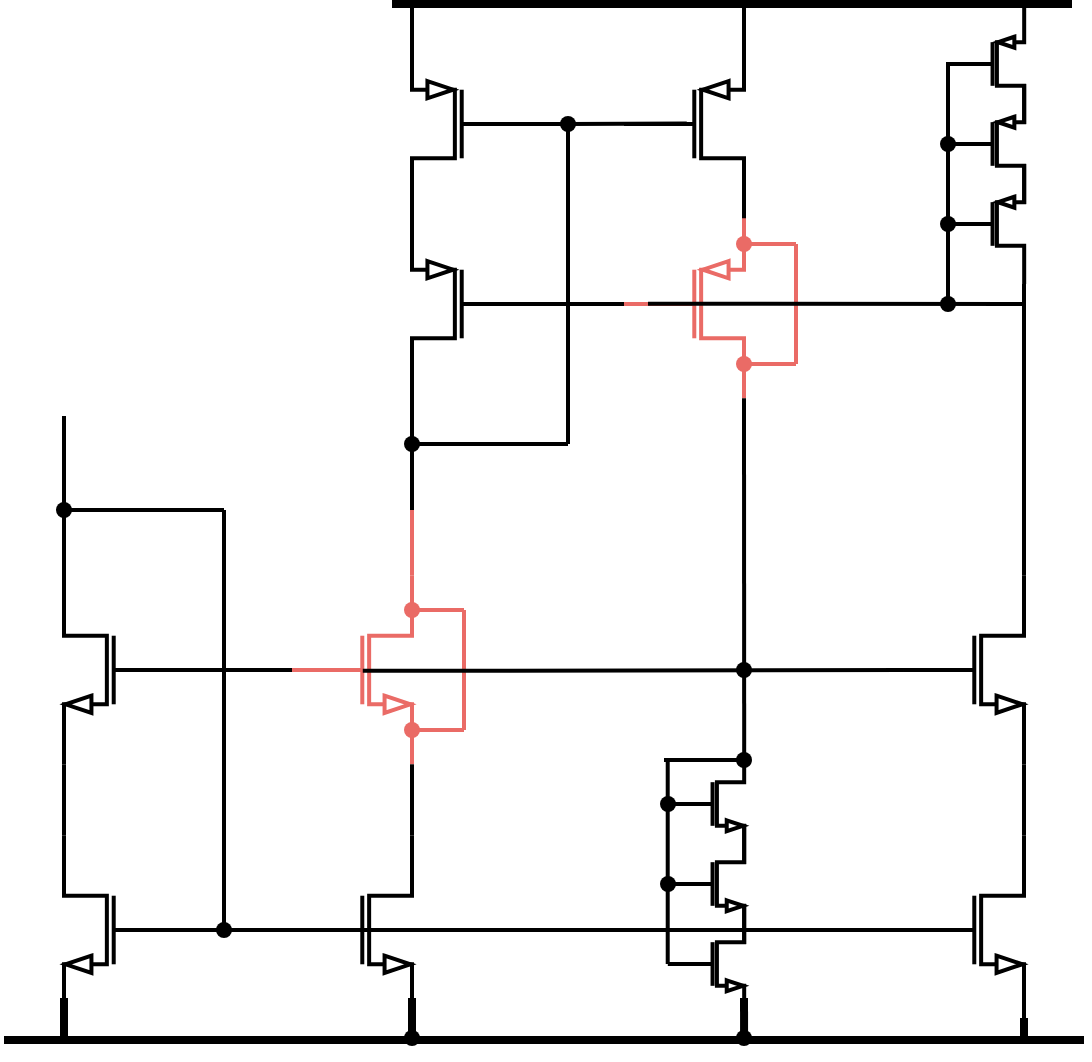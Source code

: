 <mxfile version="24.7.5">
  <diagram name="Page-1" id="tmaxlOd2o0jZHt15St0m">
    <mxGraphModel dx="995" dy="774" grid="1" gridSize="10" guides="1" tooltips="1" connect="1" arrows="1" fold="1" page="1" pageScale="1" pageWidth="850" pageHeight="1100" math="0" shadow="0">
      <root>
        <mxCell id="0" />
        <mxCell id="1" parent="0" />
        <mxCell id="O3AghsNvSJwPv29jhGSK-1" value="" style="verticalLabelPosition=bottom;shadow=0;dashed=0;align=center;html=1;verticalAlign=top;shape=mxgraph.electrical.transistors.nmos;pointerEvents=1;flipH=1;strokeWidth=2;" vertex="1" parent="1">
          <mxGeometry x="200" y="343" width="60" height="100" as="geometry" />
        </mxCell>
        <mxCell id="O3AghsNvSJwPv29jhGSK-2" value="" style="verticalLabelPosition=bottom;shadow=0;dashed=0;align=center;html=1;verticalAlign=top;shape=mxgraph.electrical.transistors.nmos;pointerEvents=1;flipH=1;strokeWidth=2;" vertex="1" parent="1">
          <mxGeometry x="200" y="473" width="60" height="100" as="geometry" />
        </mxCell>
        <mxCell id="O3AghsNvSJwPv29jhGSK-3" style="edgeStyle=orthogonalEdgeStyle;rounded=0;orthogonalLoop=1;jettySize=auto;html=1;exitX=1;exitY=1;exitDx=0;exitDy=0;exitPerimeter=0;entryX=1;entryY=0;entryDx=0;entryDy=0;entryPerimeter=0;endArrow=none;endFill=0;strokeWidth=2;" edge="1" parent="1" source="O3AghsNvSJwPv29jhGSK-1" target="O3AghsNvSJwPv29jhGSK-2">
          <mxGeometry relative="1" as="geometry" />
        </mxCell>
        <mxCell id="O3AghsNvSJwPv29jhGSK-4" value="" style="verticalLabelPosition=bottom;shadow=0;dashed=0;align=center;html=1;verticalAlign=top;shape=mxgraph.electrical.transistors.nmos;pointerEvents=1;flipH=0;strokeWidth=2;strokeColor=#EA6B66;" vertex="1" parent="1">
          <mxGeometry x="314" y="343" width="60" height="100" as="geometry" />
        </mxCell>
        <mxCell id="O3AghsNvSJwPv29jhGSK-5" value="" style="verticalLabelPosition=bottom;shadow=0;dashed=0;align=center;html=1;verticalAlign=top;shape=mxgraph.electrical.transistors.nmos;pointerEvents=1;flipH=0;strokeWidth=2;" vertex="1" parent="1">
          <mxGeometry x="314" y="473" width="60" height="100" as="geometry" />
        </mxCell>
        <mxCell id="O3AghsNvSJwPv29jhGSK-6" style="edgeStyle=orthogonalEdgeStyle;rounded=0;orthogonalLoop=1;jettySize=auto;html=1;exitX=1;exitY=1;exitDx=0;exitDy=0;exitPerimeter=0;entryX=1;entryY=0;entryDx=0;entryDy=0;entryPerimeter=0;endArrow=none;endFill=0;strokeWidth=2;" edge="1" parent="1" source="O3AghsNvSJwPv29jhGSK-4" target="O3AghsNvSJwPv29jhGSK-5">
          <mxGeometry relative="1" as="geometry" />
        </mxCell>
        <mxCell id="O3AghsNvSJwPv29jhGSK-7" value="" style="endArrow=none;html=1;rounded=0;entryX=0;entryY=0.5;entryDx=0;entryDy=0;entryPerimeter=0;strokeWidth=2;" edge="1" parent="1" target="O3AghsNvSJwPv29jhGSK-4">
          <mxGeometry width="50" height="50" relative="1" as="geometry">
            <mxPoint x="260" y="393" as="sourcePoint" />
            <mxPoint x="310" y="343" as="targetPoint" />
          </mxGeometry>
        </mxCell>
        <mxCell id="O3AghsNvSJwPv29jhGSK-8" value="" style="endArrow=none;html=1;rounded=0;entryX=0;entryY=0.5;entryDx=0;entryDy=0;entryPerimeter=0;strokeWidth=2;" edge="1" parent="1" source="O3AghsNvSJwPv29jhGSK-12" target="O3AghsNvSJwPv29jhGSK-62">
          <mxGeometry width="50" height="50" relative="1" as="geometry">
            <mxPoint x="260" y="523" as="sourcePoint" />
            <mxPoint x="590" y="523" as="targetPoint" />
          </mxGeometry>
        </mxCell>
        <mxCell id="O3AghsNvSJwPv29jhGSK-9" value="" style="endArrow=none;html=1;rounded=0;strokeWidth=2;" edge="1" parent="1">
          <mxGeometry width="50" height="50" relative="1" as="geometry">
            <mxPoint x="280" y="523" as="sourcePoint" />
            <mxPoint x="280" y="313" as="targetPoint" />
          </mxGeometry>
        </mxCell>
        <mxCell id="O3AghsNvSJwPv29jhGSK-13" value="" style="endArrow=none;html=1;rounded=0;entryDx=0;entryDy=0;entryPerimeter=0;strokeWidth=2;" edge="1" parent="1" target="O3AghsNvSJwPv29jhGSK-12">
          <mxGeometry width="50" height="50" relative="1" as="geometry">
            <mxPoint x="260" y="523" as="sourcePoint" />
            <mxPoint x="340" y="523" as="targetPoint" />
          </mxGeometry>
        </mxCell>
        <mxCell id="O3AghsNvSJwPv29jhGSK-12" value="" style="shape=waypoint;sketch=0;fillStyle=solid;size=6;pointerEvents=1;points=[];fillColor=none;resizable=0;rotatable=0;perimeter=centerPerimeter;snapToPoint=1;strokeWidth=2;" vertex="1" parent="1">
          <mxGeometry x="270" y="513" width="20" height="20" as="geometry" />
        </mxCell>
        <mxCell id="O3AghsNvSJwPv29jhGSK-14" value="" style="endArrow=none;html=1;rounded=0;strokeWidth=2;" edge="1" parent="1">
          <mxGeometry width="50" height="50" relative="1" as="geometry">
            <mxPoint x="200" y="313" as="sourcePoint" />
            <mxPoint x="280" y="313" as="targetPoint" />
          </mxGeometry>
        </mxCell>
        <mxCell id="O3AghsNvSJwPv29jhGSK-15" value="" style="endArrow=none;html=1;rounded=0;strokeWidth=2;" edge="1" parent="1" source="O3AghsNvSJwPv29jhGSK-16">
          <mxGeometry width="50" height="50" relative="1" as="geometry">
            <mxPoint x="200" y="346" as="sourcePoint" />
            <mxPoint x="200" y="266" as="targetPoint" />
          </mxGeometry>
        </mxCell>
        <mxCell id="O3AghsNvSJwPv29jhGSK-17" value="" style="endArrow=none;html=1;rounded=0;strokeWidth=2;" edge="1" parent="1" target="O3AghsNvSJwPv29jhGSK-16">
          <mxGeometry width="50" height="50" relative="1" as="geometry">
            <mxPoint x="200" y="346" as="sourcePoint" />
            <mxPoint x="200" y="266" as="targetPoint" />
          </mxGeometry>
        </mxCell>
        <mxCell id="O3AghsNvSJwPv29jhGSK-16" value="" style="shape=waypoint;sketch=0;fillStyle=solid;size=6;pointerEvents=1;points=[];fillColor=none;resizable=0;rotatable=0;perimeter=centerPerimeter;snapToPoint=1;strokeWidth=2;" vertex="1" parent="1">
          <mxGeometry x="190" y="303" width="20" height="20" as="geometry" />
        </mxCell>
        <mxCell id="O3AghsNvSJwPv29jhGSK-18" value="" style="endArrow=none;html=1;rounded=0;strokeWidth=2;strokeColor=#EA6B66;" edge="1" parent="1">
          <mxGeometry width="50" height="50" relative="1" as="geometry">
            <mxPoint x="374" y="363" as="sourcePoint" />
            <mxPoint x="400" y="363" as="targetPoint" />
          </mxGeometry>
        </mxCell>
        <mxCell id="O3AghsNvSJwPv29jhGSK-19" value="" style="endArrow=none;html=1;rounded=0;strokeWidth=2;strokeColor=#EA6B66;" edge="1" parent="1">
          <mxGeometry width="50" height="50" relative="1" as="geometry">
            <mxPoint x="374" y="423" as="sourcePoint" />
            <mxPoint x="400" y="423" as="targetPoint" />
          </mxGeometry>
        </mxCell>
        <mxCell id="O3AghsNvSJwPv29jhGSK-20" value="" style="endArrow=none;html=1;rounded=0;strokeWidth=2;strokeColor=#EA6B66;" edge="1" parent="1">
          <mxGeometry width="50" height="50" relative="1" as="geometry">
            <mxPoint x="400" y="423" as="sourcePoint" />
            <mxPoint x="400" y="363" as="targetPoint" />
          </mxGeometry>
        </mxCell>
        <mxCell id="O3AghsNvSJwPv29jhGSK-21" value="" style="shape=waypoint;sketch=0;fillStyle=solid;size=6;pointerEvents=1;points=[];fillColor=none;resizable=0;rotatable=0;perimeter=centerPerimeter;snapToPoint=1;strokeWidth=2;strokeColor=#EA6B66;" vertex="1" parent="1">
          <mxGeometry x="364" y="413" width="20" height="20" as="geometry" />
        </mxCell>
        <mxCell id="O3AghsNvSJwPv29jhGSK-22" value="" style="shape=waypoint;sketch=0;fillStyle=solid;size=6;pointerEvents=1;points=[];fillColor=none;resizable=0;rotatable=0;perimeter=centerPerimeter;snapToPoint=1;strokeWidth=2;strokeColor=#EA6B66;" vertex="1" parent="1">
          <mxGeometry x="364" y="353" width="20" height="20" as="geometry" />
        </mxCell>
        <mxCell id="O3AghsNvSJwPv29jhGSK-24" value="" style="endArrow=none;html=1;rounded=0;exitX=1;exitY=0;exitDx=0;exitDy=0;exitPerimeter=0;strokeWidth=2;strokeColor=#EA6B66;" edge="1" parent="1" source="O3AghsNvSJwPv29jhGSK-4">
          <mxGeometry width="50" height="50" relative="1" as="geometry">
            <mxPoint x="373.72" y="342.997" as="sourcePoint" />
            <mxPoint x="374" y="313" as="targetPoint" />
          </mxGeometry>
        </mxCell>
        <mxCell id="O3AghsNvSJwPv29jhGSK-25" value="" style="verticalLabelPosition=bottom;shadow=0;dashed=0;align=center;html=1;verticalAlign=top;shape=mxgraph.electrical.transistors.pmos;pointerEvents=1;direction=east;flipH=1;strokeWidth=2;" vertex="1" parent="1">
          <mxGeometry x="374" y="160" width="60" height="100" as="geometry" />
        </mxCell>
        <mxCell id="O3AghsNvSJwPv29jhGSK-26" value="" style="verticalLabelPosition=bottom;shadow=0;dashed=0;align=center;html=1;verticalAlign=top;shape=mxgraph.electrical.transistors.pmos;pointerEvents=1;direction=east;flipH=1;strokeWidth=2;" vertex="1" parent="1">
          <mxGeometry x="374" y="70" width="60" height="100" as="geometry" />
        </mxCell>
        <mxCell id="O3AghsNvSJwPv29jhGSK-27" value="" style="endArrow=none;html=1;rounded=0;strokeWidth=2;" edge="1" parent="1">
          <mxGeometry width="50" height="50" relative="1" as="geometry">
            <mxPoint x="374" y="313" as="sourcePoint" />
            <mxPoint x="374" y="250" as="targetPoint" />
          </mxGeometry>
        </mxCell>
        <mxCell id="O3AghsNvSJwPv29jhGSK-28" value="" style="endArrow=none;html=1;rounded=0;exitDx=0;exitDy=0;exitPerimeter=0;entryX=0.523;entryY=0.498;entryDx=0;entryDy=0;entryPerimeter=0;strokeWidth=2;" edge="1" parent="1" source="O3AghsNvSJwPv29jhGSK-33" target="O3AghsNvSJwPv29jhGSK-37">
          <mxGeometry width="50" height="50" relative="1" as="geometry">
            <mxPoint x="470" y="170" as="sourcePoint" />
            <mxPoint x="520" y="120" as="targetPoint" />
          </mxGeometry>
        </mxCell>
        <mxCell id="O3AghsNvSJwPv29jhGSK-29" value="" style="endArrow=none;html=1;rounded=0;strokeWidth=2;" edge="1" parent="1">
          <mxGeometry width="50" height="50" relative="1" as="geometry">
            <mxPoint x="452" y="280" as="sourcePoint" />
            <mxPoint x="452" y="120" as="targetPoint" />
          </mxGeometry>
        </mxCell>
        <mxCell id="O3AghsNvSJwPv29jhGSK-30" value="" style="endArrow=none;html=1;rounded=0;strokeWidth=2;" edge="1" parent="1" source="O3AghsNvSJwPv29jhGSK-31">
          <mxGeometry width="50" height="50" relative="1" as="geometry">
            <mxPoint x="374" y="280" as="sourcePoint" />
            <mxPoint x="452" y="280" as="targetPoint" />
          </mxGeometry>
        </mxCell>
        <mxCell id="O3AghsNvSJwPv29jhGSK-32" value="" style="endArrow=none;html=1;rounded=0;strokeWidth=2;" edge="1" parent="1" target="O3AghsNvSJwPv29jhGSK-31">
          <mxGeometry width="50" height="50" relative="1" as="geometry">
            <mxPoint x="374" y="280" as="sourcePoint" />
            <mxPoint x="450" y="280" as="targetPoint" />
          </mxGeometry>
        </mxCell>
        <mxCell id="O3AghsNvSJwPv29jhGSK-31" value="" style="shape=waypoint;sketch=0;fillStyle=solid;size=6;pointerEvents=1;points=[];fillColor=none;resizable=0;rotatable=0;perimeter=centerPerimeter;snapToPoint=1;strokeWidth=2;" vertex="1" parent="1">
          <mxGeometry x="364" y="270" width="20" height="20" as="geometry" />
        </mxCell>
        <mxCell id="O3AghsNvSJwPv29jhGSK-35" value="" style="endArrow=none;html=1;rounded=0;exitX=0;exitY=0.5;exitDx=0;exitDy=0;exitPerimeter=0;strokeWidth=2;" edge="1" parent="1" source="O3AghsNvSJwPv29jhGSK-26" target="O3AghsNvSJwPv29jhGSK-33">
          <mxGeometry width="50" height="50" relative="1" as="geometry">
            <mxPoint x="434" y="120" as="sourcePoint" />
            <mxPoint x="520" y="120" as="targetPoint" />
          </mxGeometry>
        </mxCell>
        <mxCell id="O3AghsNvSJwPv29jhGSK-33" value="" style="shape=waypoint;sketch=0;fillStyle=solid;size=6;pointerEvents=1;points=[];fillColor=none;resizable=0;rotatable=0;perimeter=centerPerimeter;snapToPoint=1;strokeWidth=2;" vertex="1" parent="1">
          <mxGeometry x="442" y="110" width="20" height="20" as="geometry" />
        </mxCell>
        <mxCell id="O3AghsNvSJwPv29jhGSK-36" value="" style="verticalLabelPosition=bottom;shadow=0;dashed=0;align=center;html=1;verticalAlign=top;shape=mxgraph.electrical.transistors.pmos;pointerEvents=1;direction=east;flipH=0;strokeWidth=2;strokeColor=#EA6B66;" vertex="1" parent="1">
          <mxGeometry x="480" y="160" width="60" height="100" as="geometry" />
        </mxCell>
        <mxCell id="O3AghsNvSJwPv29jhGSK-37" value="" style="verticalLabelPosition=bottom;shadow=0;dashed=0;align=center;html=1;verticalAlign=top;shape=mxgraph.electrical.transistors.pmos;pointerEvents=1;direction=east;flipH=0;strokeWidth=2;" vertex="1" parent="1">
          <mxGeometry x="480" y="70" width="60" height="100" as="geometry" />
        </mxCell>
        <mxCell id="O3AghsNvSJwPv29jhGSK-39" value="" style="endArrow=none;html=1;rounded=0;exitX=0;exitY=0.5;exitDx=0;exitDy=0;exitPerimeter=0;entryX=0;entryY=0.5;entryDx=0;entryDy=0;entryPerimeter=0;strokeWidth=2;" edge="1" parent="1" source="O3AghsNvSJwPv29jhGSK-25" target="O3AghsNvSJwPv29jhGSK-36">
          <mxGeometry width="50" height="50" relative="1" as="geometry">
            <mxPoint x="450" y="220" as="sourcePoint" />
            <mxPoint x="500" y="170" as="targetPoint" />
          </mxGeometry>
        </mxCell>
        <mxCell id="O3AghsNvSJwPv29jhGSK-40" value="" style="endArrow=none;html=1;rounded=0;strokeWidth=2;strokeColor=#EA6B66;" edge="1" parent="1">
          <mxGeometry width="50" height="50" relative="1" as="geometry">
            <mxPoint x="540" y="180" as="sourcePoint" />
            <mxPoint x="566" y="180" as="targetPoint" />
          </mxGeometry>
        </mxCell>
        <mxCell id="O3AghsNvSJwPv29jhGSK-41" value="" style="endArrow=none;html=1;rounded=0;strokeWidth=2;strokeColor=#EA6B66;" edge="1" parent="1">
          <mxGeometry width="50" height="50" relative="1" as="geometry">
            <mxPoint x="540" y="240" as="sourcePoint" />
            <mxPoint x="566" y="240" as="targetPoint" />
          </mxGeometry>
        </mxCell>
        <mxCell id="O3AghsNvSJwPv29jhGSK-42" value="" style="endArrow=none;html=1;rounded=0;strokeWidth=2;strokeColor=#EA6B66;" edge="1" parent="1">
          <mxGeometry width="50" height="50" relative="1" as="geometry">
            <mxPoint x="566" y="240" as="sourcePoint" />
            <mxPoint x="566" y="180" as="targetPoint" />
          </mxGeometry>
        </mxCell>
        <mxCell id="O3AghsNvSJwPv29jhGSK-43" value="" style="shape=waypoint;sketch=0;fillStyle=solid;size=6;pointerEvents=1;points=[];fillColor=none;resizable=0;rotatable=0;perimeter=centerPerimeter;snapToPoint=1;strokeWidth=2;strokeColor=#EA6B66;" vertex="1" parent="1">
          <mxGeometry x="530" y="230" width="20" height="20" as="geometry" />
        </mxCell>
        <mxCell id="O3AghsNvSJwPv29jhGSK-44" value="" style="shape=waypoint;sketch=0;fillStyle=solid;size=6;pointerEvents=1;points=[];fillColor=none;resizable=0;rotatable=0;perimeter=centerPerimeter;snapToPoint=1;strokeWidth=2;strokeColor=#EA6B66;" vertex="1" parent="1">
          <mxGeometry x="530" y="170" width="20" height="20" as="geometry" />
        </mxCell>
        <mxCell id="O3AghsNvSJwPv29jhGSK-45" value="" style="endArrow=none;html=1;rounded=0;entryX=1;entryY=1;entryDx=0;entryDy=0;entryPerimeter=0;exitX=1;exitY=0;exitDx=0;exitDy=0;exitPerimeter=0;strokeWidth=2;" edge="1" parent="1" source="O3AghsNvSJwPv29jhGSK-47" target="O3AghsNvSJwPv29jhGSK-36">
          <mxGeometry width="50" height="50" relative="1" as="geometry">
            <mxPoint x="540" y="400" as="sourcePoint" />
            <mxPoint x="540" y="260.003" as="targetPoint" />
          </mxGeometry>
        </mxCell>
        <mxCell id="O3AghsNvSJwPv29jhGSK-47" value="" style="verticalLabelPosition=bottom;shadow=0;dashed=0;align=center;html=1;verticalAlign=top;shape=mxgraph.electrical.transistors.nmos;pointerEvents=1;flipH=0;strokeWidth=2;" vertex="1" parent="1">
          <mxGeometry x="491" y="430" width="60" height="60" as="geometry" />
        </mxCell>
        <mxCell id="O3AghsNvSJwPv29jhGSK-48" value="" style="verticalLabelPosition=bottom;shadow=0;dashed=0;align=center;html=1;verticalAlign=top;shape=mxgraph.electrical.transistors.nmos;pointerEvents=1;flipH=0;strokeWidth=2;" vertex="1" parent="1">
          <mxGeometry x="491" y="470" width="60" height="60" as="geometry" />
        </mxCell>
        <mxCell id="O3AghsNvSJwPv29jhGSK-49" value="" style="verticalLabelPosition=bottom;shadow=0;dashed=0;align=center;html=1;verticalAlign=top;shape=mxgraph.electrical.transistors.nmos;pointerEvents=1;flipH=0;strokeWidth=2;" vertex="1" parent="1">
          <mxGeometry x="491" y="510" width="60" height="60" as="geometry" />
        </mxCell>
        <mxCell id="O3AghsNvSJwPv29jhGSK-50" value="" style="endArrow=none;html=1;rounded=0;exitX=0.59;exitY=0.509;exitDx=0;exitDy=0;exitPerimeter=0;entryX=0;entryY=0.5;entryDx=0;entryDy=0;entryPerimeter=0;strokeWidth=2;" edge="1" parent="1" target="O3AghsNvSJwPv29jhGSK-61">
          <mxGeometry width="50" height="50" relative="1" as="geometry">
            <mxPoint x="349.4" y="393.429" as="sourcePoint" />
            <mxPoint x="520" y="392.58" as="targetPoint" />
          </mxGeometry>
        </mxCell>
        <mxCell id="O3AghsNvSJwPv29jhGSK-51" value="" style="shape=waypoint;sketch=0;fillStyle=solid;size=6;pointerEvents=1;points=[];fillColor=none;resizable=0;rotatable=0;perimeter=centerPerimeter;snapToPoint=1;strokeWidth=2;" vertex="1" parent="1">
          <mxGeometry x="530" y="383" width="20" height="20" as="geometry" />
        </mxCell>
        <mxCell id="O3AghsNvSJwPv29jhGSK-52" value="" style="endArrow=none;html=1;rounded=0;exitX=0;exitY=0.5;exitDx=0;exitDy=0;exitPerimeter=0;strokeWidth=2;" edge="1" parent="1">
          <mxGeometry width="50" height="50" relative="1" as="geometry">
            <mxPoint x="501.859" y="540" as="sourcePoint" />
            <mxPoint x="501.86" y="437" as="targetPoint" />
          </mxGeometry>
        </mxCell>
        <mxCell id="O3AghsNvSJwPv29jhGSK-54" value="" style="shape=waypoint;sketch=0;fillStyle=solid;size=6;pointerEvents=1;points=[];fillColor=none;resizable=0;rotatable=0;perimeter=centerPerimeter;snapToPoint=1;strokeWidth=2;" vertex="1" parent="1">
          <mxGeometry x="492" y="490" width="20" height="20" as="geometry" />
        </mxCell>
        <mxCell id="O3AghsNvSJwPv29jhGSK-55" value="" style="endArrow=none;html=1;rounded=0;strokeWidth=2;" edge="1" parent="1">
          <mxGeometry width="50" height="50" relative="1" as="geometry">
            <mxPoint x="500" y="438" as="sourcePoint" />
            <mxPoint x="540" y="438" as="targetPoint" />
          </mxGeometry>
        </mxCell>
        <mxCell id="O3AghsNvSJwPv29jhGSK-58" value="" style="endArrow=none;html=1;rounded=0;exitX=0;exitY=0.5;exitDx=0;exitDy=0;exitPerimeter=0;strokeWidth=2;" edge="1" parent="1" source="O3AghsNvSJwPv29jhGSK-47" target="O3AghsNvSJwPv29jhGSK-57">
          <mxGeometry width="50" height="50" relative="1" as="geometry">
            <mxPoint x="502" y="460" as="sourcePoint" />
            <mxPoint x="502" y="417" as="targetPoint" />
          </mxGeometry>
        </mxCell>
        <mxCell id="O3AghsNvSJwPv29jhGSK-57" value="" style="shape=waypoint;sketch=0;fillStyle=solid;size=6;pointerEvents=1;points=[];fillColor=none;resizable=0;rotatable=0;perimeter=centerPerimeter;snapToPoint=1;strokeWidth=2;" vertex="1" parent="1">
          <mxGeometry x="492" y="450" width="20" height="20" as="geometry" />
        </mxCell>
        <mxCell id="O3AghsNvSJwPv29jhGSK-59" value="" style="shape=waypoint;sketch=0;fillStyle=solid;size=6;pointerEvents=1;points=[];fillColor=none;resizable=0;rotatable=0;perimeter=centerPerimeter;snapToPoint=1;strokeWidth=2;" vertex="1" parent="1">
          <mxGeometry x="530" y="428" width="20" height="20" as="geometry" />
        </mxCell>
        <mxCell id="O3AghsNvSJwPv29jhGSK-61" value="" style="verticalLabelPosition=bottom;shadow=0;dashed=0;align=center;html=1;verticalAlign=top;shape=mxgraph.electrical.transistors.nmos;pointerEvents=1;flipH=0;strokeWidth=2;" vertex="1" parent="1">
          <mxGeometry x="620" y="343" width="60" height="100" as="geometry" />
        </mxCell>
        <mxCell id="O3AghsNvSJwPv29jhGSK-62" value="" style="verticalLabelPosition=bottom;shadow=0;dashed=0;align=center;html=1;verticalAlign=top;shape=mxgraph.electrical.transistors.nmos;pointerEvents=1;flipH=0;strokeWidth=2;" vertex="1" parent="1">
          <mxGeometry x="620" y="473" width="60" height="100" as="geometry" />
        </mxCell>
        <mxCell id="O3AghsNvSJwPv29jhGSK-63" style="edgeStyle=orthogonalEdgeStyle;rounded=0;orthogonalLoop=1;jettySize=auto;html=1;exitX=1;exitY=1;exitDx=0;exitDy=0;exitPerimeter=0;entryX=1;entryY=0;entryDx=0;entryDy=0;entryPerimeter=0;endArrow=none;endFill=0;strokeWidth=2;" edge="1" parent="1" source="O3AghsNvSJwPv29jhGSK-61" target="O3AghsNvSJwPv29jhGSK-62">
          <mxGeometry relative="1" as="geometry" />
        </mxCell>
        <mxCell id="O3AghsNvSJwPv29jhGSK-64" value="" style="verticalLabelPosition=bottom;shadow=0;dashed=0;align=center;html=1;verticalAlign=top;shape=mxgraph.electrical.transistors.pmos;pointerEvents=1;direction=east;flipH=0;strokeWidth=2;" vertex="1" parent="1">
          <mxGeometry x="631" y="60" width="60" height="60" as="geometry" />
        </mxCell>
        <mxCell id="O3AghsNvSJwPv29jhGSK-65" value="" style="verticalLabelPosition=bottom;shadow=0;dashed=0;align=center;html=1;verticalAlign=top;shape=mxgraph.electrical.transistors.pmos;pointerEvents=1;direction=east;flipH=0;strokeWidth=2;" vertex="1" parent="1">
          <mxGeometry x="631" y="100" width="60" height="60" as="geometry" />
        </mxCell>
        <mxCell id="O3AghsNvSJwPv29jhGSK-66" value="" style="verticalLabelPosition=bottom;shadow=0;dashed=0;align=center;html=1;verticalAlign=top;shape=mxgraph.electrical.transistors.pmos;pointerEvents=1;direction=east;flipH=0;strokeWidth=2;" vertex="1" parent="1">
          <mxGeometry x="631" y="140" width="60" height="60" as="geometry" />
        </mxCell>
        <mxCell id="O3AghsNvSJwPv29jhGSK-67" value="" style="endArrow=none;html=1;rounded=0;exitX=1;exitY=0;exitDx=0;exitDy=0;exitPerimeter=0;strokeWidth=2;" edge="1" parent="1" source="O3AghsNvSJwPv29jhGSK-61">
          <mxGeometry width="50" height="50" relative="1" as="geometry">
            <mxPoint x="630" y="250" as="sourcePoint" />
            <mxPoint x="680" y="200" as="targetPoint" />
          </mxGeometry>
        </mxCell>
        <mxCell id="O3AghsNvSJwPv29jhGSK-68" value="" style="endArrow=none;html=1;rounded=0;strokeWidth=2;" edge="1" parent="1">
          <mxGeometry width="50" height="50" relative="1" as="geometry">
            <mxPoint x="642" y="209" as="sourcePoint" />
            <mxPoint x="642" y="89" as="targetPoint" />
          </mxGeometry>
        </mxCell>
        <mxCell id="O3AghsNvSJwPv29jhGSK-69" value="" style="endArrow=none;html=1;rounded=0;strokeWidth=2;" edge="1" parent="1">
          <mxGeometry width="50" height="50" relative="1" as="geometry">
            <mxPoint x="492" y="209.85" as="sourcePoint" />
            <mxPoint x="680" y="210" as="targetPoint" />
          </mxGeometry>
        </mxCell>
        <mxCell id="O3AghsNvSJwPv29jhGSK-70" value="" style="shape=waypoint;sketch=0;fillStyle=solid;size=6;pointerEvents=1;points=[];fillColor=none;resizable=0;rotatable=0;perimeter=centerPerimeter;snapToPoint=1;strokeWidth=2;" vertex="1" parent="1">
          <mxGeometry x="632" y="200" width="20" height="20" as="geometry" />
        </mxCell>
        <mxCell id="O3AghsNvSJwPv29jhGSK-71" value="" style="shape=waypoint;sketch=0;fillStyle=solid;size=6;pointerEvents=1;points=[];fillColor=none;resizable=0;rotatable=0;perimeter=centerPerimeter;snapToPoint=1;strokeWidth=2;" vertex="1" parent="1">
          <mxGeometry x="632" y="160" width="20" height="20" as="geometry" />
        </mxCell>
        <mxCell id="O3AghsNvSJwPv29jhGSK-73" value="" style="shape=waypoint;sketch=0;fillStyle=solid;size=6;pointerEvents=1;points=[];fillColor=none;resizable=0;rotatable=0;perimeter=centerPerimeter;snapToPoint=1;strokeWidth=2;" vertex="1" parent="1">
          <mxGeometry x="632" y="120" width="20" height="20" as="geometry" />
        </mxCell>
        <mxCell id="O3AghsNvSJwPv29jhGSK-75" value="" style="endArrow=none;html=1;rounded=0;strokeWidth=4;" edge="1" parent="1">
          <mxGeometry width="50" height="50" relative="1" as="geometry">
            <mxPoint x="364" y="60" as="sourcePoint" />
            <mxPoint x="704" y="60" as="targetPoint" />
          </mxGeometry>
        </mxCell>
        <mxCell id="O3AghsNvSJwPv29jhGSK-76" value="" style="endArrow=none;html=1;rounded=0;strokeWidth=2;" edge="1" parent="1">
          <mxGeometry width="50" height="50" relative="1" as="geometry">
            <mxPoint x="374" y="90" as="sourcePoint" />
            <mxPoint x="374" y="60" as="targetPoint" />
          </mxGeometry>
        </mxCell>
        <mxCell id="O3AghsNvSJwPv29jhGSK-77" value="" style="endArrow=none;html=1;rounded=0;strokeWidth=2;" edge="1" parent="1">
          <mxGeometry width="50" height="50" relative="1" as="geometry">
            <mxPoint x="540" y="90" as="sourcePoint" />
            <mxPoint x="540" y="60" as="targetPoint" />
          </mxGeometry>
        </mxCell>
        <mxCell id="O3AghsNvSJwPv29jhGSK-81" value="" style="endArrow=none;html=1;rounded=0;strokeWidth=4;" edge="1" parent="1">
          <mxGeometry width="50" height="50" relative="1" as="geometry">
            <mxPoint x="540.06" y="577" as="sourcePoint" />
            <mxPoint x="540" y="557" as="targetPoint" />
          </mxGeometry>
        </mxCell>
        <mxCell id="O3AghsNvSJwPv29jhGSK-82" value="" style="endArrow=none;html=1;rounded=0;strokeWidth=4;" edge="1" parent="1">
          <mxGeometry width="50" height="50" relative="1" as="geometry">
            <mxPoint x="374" y="577" as="sourcePoint" />
            <mxPoint x="374" y="557" as="targetPoint" />
          </mxGeometry>
        </mxCell>
        <mxCell id="O3AghsNvSJwPv29jhGSK-83" value="" style="endArrow=none;html=1;rounded=0;strokeWidth=4;" edge="1" parent="1">
          <mxGeometry width="50" height="50" relative="1" as="geometry">
            <mxPoint x="200" y="577" as="sourcePoint" />
            <mxPoint x="200" y="557" as="targetPoint" />
          </mxGeometry>
        </mxCell>
        <mxCell id="O3AghsNvSJwPv29jhGSK-85" value="" style="shape=waypoint;sketch=0;fillStyle=solid;size=6;pointerEvents=1;points=[];fillColor=none;resizable=0;rotatable=0;perimeter=centerPerimeter;snapToPoint=1;strokeWidth=2;" vertex="1" parent="1">
          <mxGeometry x="364" y="567" width="20" height="20" as="geometry" />
        </mxCell>
        <mxCell id="O3AghsNvSJwPv29jhGSK-88" value="" style="endArrow=none;html=1;rounded=0;strokeWidth=4;" edge="1" parent="1">
          <mxGeometry width="50" height="50" relative="1" as="geometry">
            <mxPoint x="710" y="578" as="sourcePoint" />
            <mxPoint x="170" y="578" as="targetPoint" />
          </mxGeometry>
        </mxCell>
        <mxCell id="O3AghsNvSJwPv29jhGSK-87" value="" style="shape=waypoint;sketch=0;fillStyle=solid;size=6;pointerEvents=1;points=[];fillColor=none;resizable=0;rotatable=0;perimeter=centerPerimeter;snapToPoint=1;strokeWidth=2;" vertex="1" parent="1">
          <mxGeometry x="530" y="567" width="20" height="20" as="geometry" />
        </mxCell>
        <mxCell id="O3AghsNvSJwPv29jhGSK-89" value="" style="endArrow=none;html=1;rounded=0;strokeWidth=4;" edge="1" parent="1">
          <mxGeometry width="50" height="50" relative="1" as="geometry">
            <mxPoint x="680" y="567" as="sourcePoint" />
            <mxPoint x="680" y="577" as="targetPoint" />
          </mxGeometry>
        </mxCell>
      </root>
    </mxGraphModel>
  </diagram>
</mxfile>
